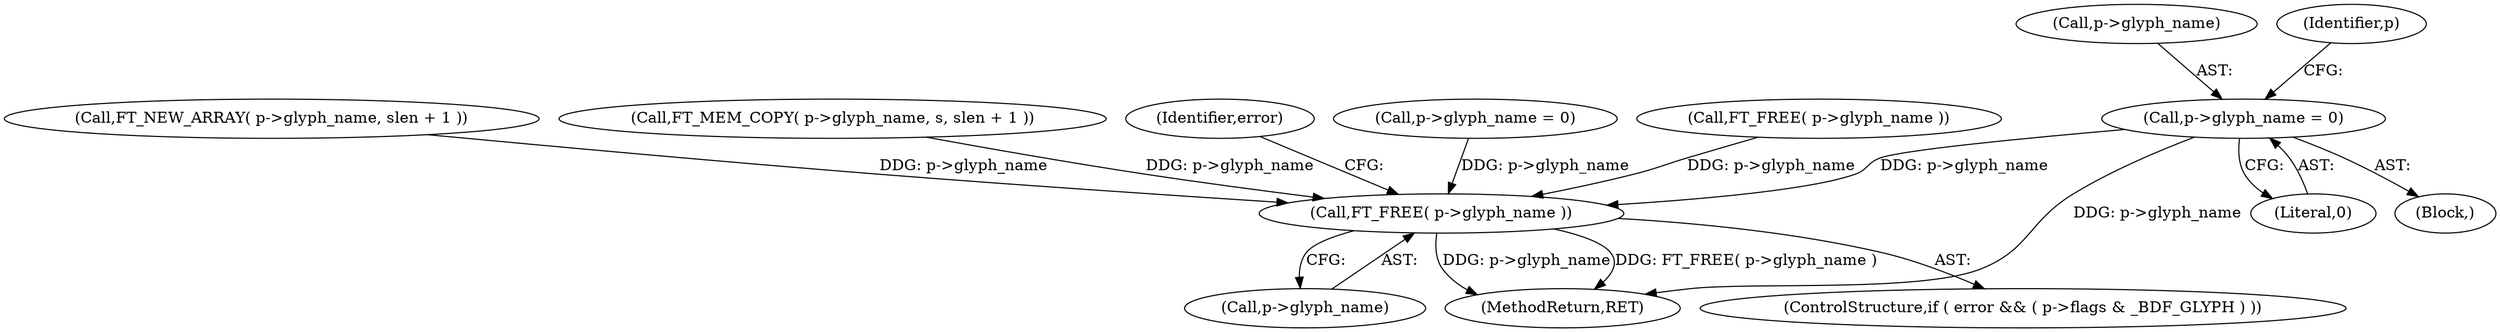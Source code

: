 digraph "0_savannah_07bdb6e289c7954e2a533039dc93c1c136099d2d@pointer" {
"1000763" [label="(Call,p->glyph_name = 0)"];
"1001562" [label="(Call,FT_FREE( p->glyph_name ))"];
"1000764" [label="(Call,p->glyph_name)"];
"1000690" [label="(Call,p->glyph_name = 0)"];
"1001563" [label="(Call,p->glyph_name)"];
"1001568" [label="(MethodReturn,RET)"];
"1000770" [label="(Identifier,p)"];
"1000404" [label="(Call,FT_FREE( p->glyph_name ))"];
"1000448" [label="(Call,FT_NEW_ARRAY( p->glyph_name, slen + 1 ))"];
"1000767" [label="(Literal,0)"];
"1001554" [label="(ControlStructure,if ( error && ( p->flags & _BDF_GLYPH ) ))"];
"1001562" [label="(Call,FT_FREE( p->glyph_name ))"];
"1000456" [label="(Call,FT_MEM_COPY( p->glyph_name, s, slen + 1 ))"];
"1000763" [label="(Call,p->glyph_name = 0)"];
"1000696" [label="(Block,)"];
"1001567" [label="(Identifier,error)"];
"1000763" -> "1000696"  [label="AST: "];
"1000763" -> "1000767"  [label="CFG: "];
"1000764" -> "1000763"  [label="AST: "];
"1000767" -> "1000763"  [label="AST: "];
"1000770" -> "1000763"  [label="CFG: "];
"1000763" -> "1001568"  [label="DDG: p->glyph_name"];
"1000763" -> "1001562"  [label="DDG: p->glyph_name"];
"1001562" -> "1001554"  [label="AST: "];
"1001562" -> "1001563"  [label="CFG: "];
"1001563" -> "1001562"  [label="AST: "];
"1001567" -> "1001562"  [label="CFG: "];
"1001562" -> "1001568"  [label="DDG: p->glyph_name"];
"1001562" -> "1001568"  [label="DDG: FT_FREE( p->glyph_name )"];
"1000404" -> "1001562"  [label="DDG: p->glyph_name"];
"1000456" -> "1001562"  [label="DDG: p->glyph_name"];
"1000448" -> "1001562"  [label="DDG: p->glyph_name"];
"1000690" -> "1001562"  [label="DDG: p->glyph_name"];
}
